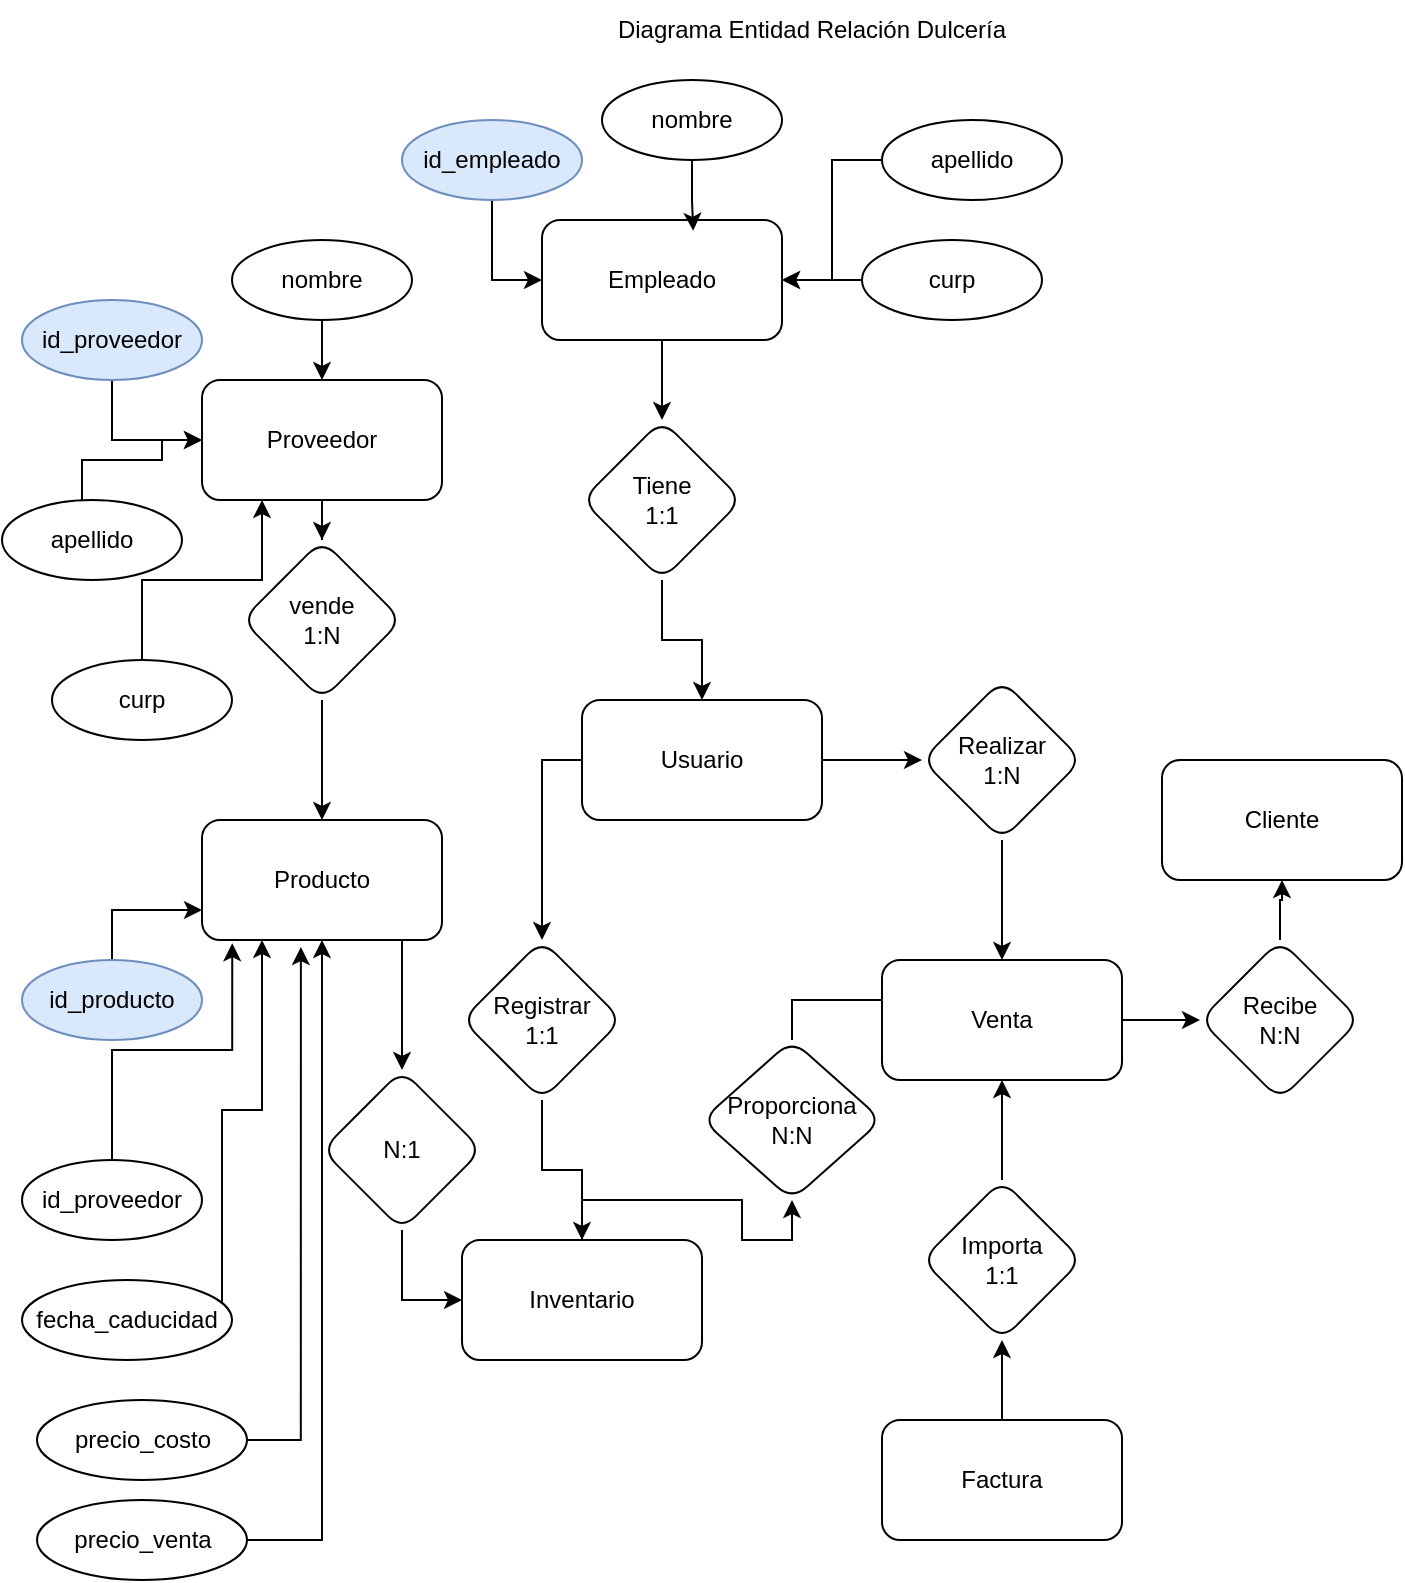 <mxfile version="28.2.4">
  <diagram name="Página-1" id="YRL-R1P661uPFz0FJ1Wq">
    <mxGraphModel dx="1123" dy="616" grid="1" gridSize="10" guides="1" tooltips="1" connect="1" arrows="1" fold="1" page="1" pageScale="1" pageWidth="827" pageHeight="1169" math="0" shadow="0">
      <root>
        <mxCell id="0" />
        <mxCell id="1" parent="0" />
        <mxCell id="enX2_YqvGUqd8-A0arO4-49" value="" style="edgeStyle=orthogonalEdgeStyle;rounded=0;orthogonalLoop=1;jettySize=auto;html=1;entryX=0;entryY=0.5;entryDx=0;entryDy=0;" parent="1" source="enX2_YqvGUqd8-A0arO4-51" target="enX2_YqvGUqd8-A0arO4-6" edge="1">
          <mxGeometry relative="1" as="geometry" />
        </mxCell>
        <mxCell id="enX2_YqvGUqd8-A0arO4-1" value="Inventario" style="rounded=1;whiteSpace=wrap;html=1;" parent="1" vertex="1">
          <mxGeometry x="230" y="630" width="120" height="60" as="geometry" />
        </mxCell>
        <mxCell id="enX2_YqvGUqd8-A0arO4-2" value="Cliente" style="rounded=1;whiteSpace=wrap;html=1;" parent="1" vertex="1">
          <mxGeometry x="580" y="390" width="120" height="60" as="geometry" />
        </mxCell>
        <mxCell id="enX2_YqvGUqd8-A0arO4-18" value="" style="edgeStyle=orthogonalEdgeStyle;rounded=0;orthogonalLoop=1;jettySize=auto;html=1;" parent="1" source="enX2_YqvGUqd8-A0arO4-3" target="enX2_YqvGUqd8-A0arO4-17" edge="1">
          <mxGeometry relative="1" as="geometry" />
        </mxCell>
        <mxCell id="enX2_YqvGUqd8-A0arO4-3" value="Proveedor" style="rounded=1;whiteSpace=wrap;html=1;" parent="1" vertex="1">
          <mxGeometry x="100" y="200" width="120" height="60" as="geometry" />
        </mxCell>
        <mxCell id="enX2_YqvGUqd8-A0arO4-21" value="" style="edgeStyle=orthogonalEdgeStyle;rounded=0;orthogonalLoop=1;jettySize=auto;html=1;" parent="1" source="enX2_YqvGUqd8-A0arO4-4" target="enX2_YqvGUqd8-A0arO4-20" edge="1">
          <mxGeometry relative="1" as="geometry" />
        </mxCell>
        <mxCell id="enX2_YqvGUqd8-A0arO4-4" value="Empleado&lt;span style=&quot;color: rgba(0, 0, 0, 0); font-family: monospace; font-size: 0px; text-align: start; text-wrap-mode: nowrap;&quot;&gt;%3CmxGraphModel%3E%3Croot%3E%3CmxCell%20id%3D%220%22%2F%3E%3CmxCell%20id%3D%221%22%20parent%3D%220%22%2F%3E%3CmxCell%20id%3D%222%22%20value%3D%22Proveedor%22%20style%3D%22rounded%3D1%3BwhiteSpace%3Dwrap%3Bhtml%3D1%3B%22%20vertex%3D%221%22%20parent%3D%221%22%3E%3CmxGeometry%20x%3D%22380%22%20y%3D%22120%22%20width%3D%22120%22%20height%3D%2260%22%20as%3D%22geometry%22%2F%3E%3C%2FmxCell%3E%3C%2Froot%3E%3C%2FmxGraphModel%3E&lt;/span&gt;" style="rounded=1;whiteSpace=wrap;html=1;" parent="1" vertex="1">
          <mxGeometry x="270" y="120" width="120" height="60" as="geometry" />
        </mxCell>
        <mxCell id="enX2_YqvGUqd8-A0arO4-27" style="edgeStyle=orthogonalEdgeStyle;rounded=0;orthogonalLoop=1;jettySize=auto;html=1;exitX=0;exitY=0.5;exitDx=0;exitDy=0;entryX=0.5;entryY=0;entryDx=0;entryDy=0;" parent="1" source="enX2_YqvGUqd8-A0arO4-5" target="enX2_YqvGUqd8-A0arO4-23" edge="1">
          <mxGeometry relative="1" as="geometry" />
        </mxCell>
        <mxCell id="enX2_YqvGUqd8-A0arO4-33" value="" style="edgeStyle=orthogonalEdgeStyle;rounded=0;orthogonalLoop=1;jettySize=auto;html=1;" parent="1" source="enX2_YqvGUqd8-A0arO4-5" target="enX2_YqvGUqd8-A0arO4-32" edge="1">
          <mxGeometry relative="1" as="geometry" />
        </mxCell>
        <mxCell id="enX2_YqvGUqd8-A0arO4-5" value="Usuario" style="rounded=1;whiteSpace=wrap;html=1;" parent="1" vertex="1">
          <mxGeometry x="290" y="360" width="120" height="60" as="geometry" />
        </mxCell>
        <mxCell id="enX2_YqvGUqd8-A0arO4-31" style="edgeStyle=orthogonalEdgeStyle;rounded=0;orthogonalLoop=1;jettySize=auto;html=1;entryX=0.5;entryY=1;entryDx=0;entryDy=0;" parent="1" source="enX2_YqvGUqd8-A0arO4-41" target="enX2_YqvGUqd8-A0arO4-2" edge="1">
          <mxGeometry relative="1" as="geometry" />
        </mxCell>
        <mxCell id="enX2_YqvGUqd8-A0arO4-42" value="" style="edgeStyle=orthogonalEdgeStyle;rounded=0;orthogonalLoop=1;jettySize=auto;html=1;" parent="1" source="enX2_YqvGUqd8-A0arO4-6" target="enX2_YqvGUqd8-A0arO4-41" edge="1">
          <mxGeometry relative="1" as="geometry" />
        </mxCell>
        <mxCell id="enX2_YqvGUqd8-A0arO4-6" value="Venta" style="rounded=1;whiteSpace=wrap;html=1;" parent="1" vertex="1">
          <mxGeometry x="440" y="490" width="120" height="60" as="geometry" />
        </mxCell>
        <mxCell id="enX2_YqvGUqd8-A0arO4-29" value="" style="edgeStyle=orthogonalEdgeStyle;rounded=0;orthogonalLoop=1;jettySize=auto;html=1;" parent="1" source="enX2_YqvGUqd8-A0arO4-7" target="enX2_YqvGUqd8-A0arO4-28" edge="1">
          <mxGeometry relative="1" as="geometry" />
        </mxCell>
        <mxCell id="enX2_YqvGUqd8-A0arO4-7" value="Factura" style="rounded=1;whiteSpace=wrap;html=1;" parent="1" vertex="1">
          <mxGeometry x="440" y="720" width="120" height="60" as="geometry" />
        </mxCell>
        <mxCell id="enX2_YqvGUqd8-A0arO4-14" value="" style="edgeStyle=orthogonalEdgeStyle;rounded=0;orthogonalLoop=1;jettySize=auto;html=1;" parent="1" source="enX2_YqvGUqd8-A0arO4-8" target="enX2_YqvGUqd8-A0arO4-13" edge="1">
          <mxGeometry relative="1" as="geometry">
            <Array as="points">
              <mxPoint x="200" y="490" />
              <mxPoint x="200" y="490" />
            </Array>
          </mxGeometry>
        </mxCell>
        <mxCell id="enX2_YqvGUqd8-A0arO4-8" value="Producto" style="rounded=1;whiteSpace=wrap;html=1;" parent="1" vertex="1">
          <mxGeometry x="100" y="420" width="120" height="60" as="geometry" />
        </mxCell>
        <mxCell id="enX2_YqvGUqd8-A0arO4-9" value="Diagrama Entidad Relación Dulcería" style="text;strokeColor=none;align=center;fillColor=none;html=1;verticalAlign=middle;whiteSpace=wrap;rounded=0;" parent="1" vertex="1">
          <mxGeometry x="220" y="10" width="370" height="30" as="geometry" />
        </mxCell>
        <mxCell id="enX2_YqvGUqd8-A0arO4-15" style="edgeStyle=orthogonalEdgeStyle;rounded=0;orthogonalLoop=1;jettySize=auto;html=1;entryX=0;entryY=0.5;entryDx=0;entryDy=0;" parent="1" source="enX2_YqvGUqd8-A0arO4-13" target="enX2_YqvGUqd8-A0arO4-1" edge="1">
          <mxGeometry relative="1" as="geometry" />
        </mxCell>
        <mxCell id="enX2_YqvGUqd8-A0arO4-13" value="N:1" style="rhombus;whiteSpace=wrap;html=1;rounded=1;" parent="1" vertex="1">
          <mxGeometry x="160" y="545" width="80" height="80" as="geometry" />
        </mxCell>
        <mxCell id="enX2_YqvGUqd8-A0arO4-19" style="edgeStyle=orthogonalEdgeStyle;rounded=0;orthogonalLoop=1;jettySize=auto;html=1;entryX=0.5;entryY=0;entryDx=0;entryDy=0;" parent="1" source="enX2_YqvGUqd8-A0arO4-17" target="enX2_YqvGUqd8-A0arO4-8" edge="1">
          <mxGeometry relative="1" as="geometry" />
        </mxCell>
        <mxCell id="enX2_YqvGUqd8-A0arO4-17" value="vende&lt;div&gt;1:N&lt;/div&gt;" style="rhombus;whiteSpace=wrap;html=1;rounded=1;" parent="1" vertex="1">
          <mxGeometry x="120" y="280" width="80" height="80" as="geometry" />
        </mxCell>
        <mxCell id="enX2_YqvGUqd8-A0arO4-22" style="edgeStyle=orthogonalEdgeStyle;rounded=0;orthogonalLoop=1;jettySize=auto;html=1;entryX=0.5;entryY=0;entryDx=0;entryDy=0;" parent="1" source="enX2_YqvGUqd8-A0arO4-20" target="enX2_YqvGUqd8-A0arO4-5" edge="1">
          <mxGeometry relative="1" as="geometry" />
        </mxCell>
        <mxCell id="enX2_YqvGUqd8-A0arO4-20" value="Tiene&lt;div&gt;1:1&lt;/div&gt;" style="rhombus;whiteSpace=wrap;html=1;rounded=1;" parent="1" vertex="1">
          <mxGeometry x="290" y="220" width="80" height="80" as="geometry" />
        </mxCell>
        <mxCell id="enX2_YqvGUqd8-A0arO4-26" style="edgeStyle=orthogonalEdgeStyle;rounded=0;orthogonalLoop=1;jettySize=auto;html=1;exitX=0.5;exitY=1;exitDx=0;exitDy=0;entryX=0.5;entryY=0;entryDx=0;entryDy=0;" parent="1" source="enX2_YqvGUqd8-A0arO4-23" target="enX2_YqvGUqd8-A0arO4-1" edge="1">
          <mxGeometry relative="1" as="geometry" />
        </mxCell>
        <mxCell id="enX2_YqvGUqd8-A0arO4-23" value="&lt;div&gt;Registrar&lt;/div&gt;1:1" style="rhombus;whiteSpace=wrap;html=1;rounded=1;" parent="1" vertex="1">
          <mxGeometry x="230" y="480" width="80" height="80" as="geometry" />
        </mxCell>
        <mxCell id="enX2_YqvGUqd8-A0arO4-30" style="edgeStyle=orthogonalEdgeStyle;rounded=0;orthogonalLoop=1;jettySize=auto;html=1;entryX=0.5;entryY=1;entryDx=0;entryDy=0;" parent="1" source="enX2_YqvGUqd8-A0arO4-28" target="enX2_YqvGUqd8-A0arO4-6" edge="1">
          <mxGeometry relative="1" as="geometry" />
        </mxCell>
        <mxCell id="enX2_YqvGUqd8-A0arO4-28" value="Importa&lt;div&gt;1:1&lt;/div&gt;" style="rhombus;whiteSpace=wrap;html=1;rounded=1;" parent="1" vertex="1">
          <mxGeometry x="460" y="600" width="80" height="80" as="geometry" />
        </mxCell>
        <mxCell id="enX2_YqvGUqd8-A0arO4-34" style="edgeStyle=orthogonalEdgeStyle;rounded=0;orthogonalLoop=1;jettySize=auto;html=1;entryX=0.5;entryY=0;entryDx=0;entryDy=0;" parent="1" source="enX2_YqvGUqd8-A0arO4-32" target="enX2_YqvGUqd8-A0arO4-6" edge="1">
          <mxGeometry relative="1" as="geometry" />
        </mxCell>
        <mxCell id="enX2_YqvGUqd8-A0arO4-32" value="&lt;div&gt;Realizar&lt;/div&gt;1:N" style="rhombus;whiteSpace=wrap;html=1;rounded=1;" parent="1" vertex="1">
          <mxGeometry x="460" y="350" width="80" height="80" as="geometry" />
        </mxCell>
        <mxCell id="enX2_YqvGUqd8-A0arO4-41" value="Recibe&lt;div&gt;N:N&lt;/div&gt;" style="rhombus;whiteSpace=wrap;html=1;rounded=1;" parent="1" vertex="1">
          <mxGeometry x="599" y="480" width="80" height="80" as="geometry" />
        </mxCell>
        <mxCell id="enX2_YqvGUqd8-A0arO4-52" value="" style="edgeStyle=orthogonalEdgeStyle;rounded=0;orthogonalLoop=1;jettySize=auto;html=1;entryX=0.5;entryY=1;entryDx=0;entryDy=0;" parent="1" source="enX2_YqvGUqd8-A0arO4-1" target="enX2_YqvGUqd8-A0arO4-51" edge="1">
          <mxGeometry relative="1" as="geometry">
            <mxPoint x="350" y="660" as="sourcePoint" />
            <mxPoint x="440" y="520" as="targetPoint" />
          </mxGeometry>
        </mxCell>
        <mxCell id="enX2_YqvGUqd8-A0arO4-51" value="&lt;div&gt;Proporciona&lt;/div&gt;N:N" style="rhombus;whiteSpace=wrap;html=1;rounded=1;" parent="1" vertex="1">
          <mxGeometry x="350" y="530" width="90" height="80" as="geometry" />
        </mxCell>
        <mxCell id="6OPiGLtKQRhlAA7yIBba-9" style="edgeStyle=orthogonalEdgeStyle;rounded=0;orthogonalLoop=1;jettySize=auto;html=1;entryX=0;entryY=0.5;entryDx=0;entryDy=0;" edge="1" parent="1" source="6OPiGLtKQRhlAA7yIBba-1" target="enX2_YqvGUqd8-A0arO4-4">
          <mxGeometry relative="1" as="geometry" />
        </mxCell>
        <mxCell id="6OPiGLtKQRhlAA7yIBba-1" value="id_empleado" style="ellipse;whiteSpace=wrap;html=1;fillColor=#dae8fc;strokeColor=#6c8ebf;" vertex="1" parent="1">
          <mxGeometry x="200" y="70" width="90" height="40" as="geometry" />
        </mxCell>
        <mxCell id="6OPiGLtKQRhlAA7yIBba-2" value="nombre" style="ellipse;whiteSpace=wrap;html=1;" vertex="1" parent="1">
          <mxGeometry x="300" y="50" width="90" height="40" as="geometry" />
        </mxCell>
        <mxCell id="6OPiGLtKQRhlAA7yIBba-7" style="edgeStyle=orthogonalEdgeStyle;rounded=0;orthogonalLoop=1;jettySize=auto;html=1;entryX=1;entryY=0.5;entryDx=0;entryDy=0;" edge="1" parent="1" source="6OPiGLtKQRhlAA7yIBba-3" target="enX2_YqvGUqd8-A0arO4-4">
          <mxGeometry relative="1" as="geometry" />
        </mxCell>
        <mxCell id="6OPiGLtKQRhlAA7yIBba-3" value="apellido" style="ellipse;whiteSpace=wrap;html=1;" vertex="1" parent="1">
          <mxGeometry x="440" y="70" width="90" height="40" as="geometry" />
        </mxCell>
        <mxCell id="6OPiGLtKQRhlAA7yIBba-6" style="edgeStyle=orthogonalEdgeStyle;rounded=0;orthogonalLoop=1;jettySize=auto;html=1;exitX=0;exitY=0.5;exitDx=0;exitDy=0;entryX=1;entryY=0.5;entryDx=0;entryDy=0;" edge="1" parent="1" source="6OPiGLtKQRhlAA7yIBba-4" target="enX2_YqvGUqd8-A0arO4-4">
          <mxGeometry relative="1" as="geometry" />
        </mxCell>
        <mxCell id="6OPiGLtKQRhlAA7yIBba-4" value="curp" style="ellipse;whiteSpace=wrap;html=1;" vertex="1" parent="1">
          <mxGeometry x="430" y="130" width="90" height="40" as="geometry" />
        </mxCell>
        <mxCell id="6OPiGLtKQRhlAA7yIBba-8" style="edgeStyle=orthogonalEdgeStyle;rounded=0;orthogonalLoop=1;jettySize=auto;html=1;entryX=0.63;entryY=0.09;entryDx=0;entryDy=0;entryPerimeter=0;" edge="1" parent="1" source="6OPiGLtKQRhlAA7yIBba-2" target="enX2_YqvGUqd8-A0arO4-4">
          <mxGeometry relative="1" as="geometry" />
        </mxCell>
        <mxCell id="6OPiGLtKQRhlAA7yIBba-17" style="edgeStyle=orthogonalEdgeStyle;rounded=0;orthogonalLoop=1;jettySize=auto;html=1;entryX=0;entryY=0.5;entryDx=0;entryDy=0;" edge="1" parent="1" source="6OPiGLtKQRhlAA7yIBba-10" target="enX2_YqvGUqd8-A0arO4-3">
          <mxGeometry relative="1" as="geometry" />
        </mxCell>
        <mxCell id="6OPiGLtKQRhlAA7yIBba-10" value="id_proveedor" style="ellipse;whiteSpace=wrap;html=1;fillColor=#dae8fc;strokeColor=#6c8ebf;" vertex="1" parent="1">
          <mxGeometry x="10" y="160" width="90" height="40" as="geometry" />
        </mxCell>
        <mxCell id="6OPiGLtKQRhlAA7yIBba-11" value="nombre" style="ellipse;whiteSpace=wrap;html=1;" vertex="1" parent="1">
          <mxGeometry x="115" y="130" width="90" height="40" as="geometry" />
        </mxCell>
        <mxCell id="6OPiGLtKQRhlAA7yIBba-12" style="edgeStyle=orthogonalEdgeStyle;rounded=0;orthogonalLoop=1;jettySize=auto;html=1;entryX=0.5;entryY=0;entryDx=0;entryDy=0;" edge="1" parent="1" source="6OPiGLtKQRhlAA7yIBba-11" target="enX2_YqvGUqd8-A0arO4-3">
          <mxGeometry relative="1" as="geometry">
            <mxPoint x="176" y="215" as="targetPoint" />
          </mxGeometry>
        </mxCell>
        <mxCell id="6OPiGLtKQRhlAA7yIBba-15" style="edgeStyle=orthogonalEdgeStyle;rounded=0;orthogonalLoop=1;jettySize=auto;html=1;entryX=0;entryY=0.5;entryDx=0;entryDy=0;" edge="1" parent="1" source="6OPiGLtKQRhlAA7yIBba-13" target="enX2_YqvGUqd8-A0arO4-3">
          <mxGeometry relative="1" as="geometry">
            <Array as="points">
              <mxPoint x="40" y="240" />
              <mxPoint x="80" y="240" />
              <mxPoint x="80" y="230" />
            </Array>
          </mxGeometry>
        </mxCell>
        <mxCell id="6OPiGLtKQRhlAA7yIBba-13" value="apellido" style="ellipse;whiteSpace=wrap;html=1;" vertex="1" parent="1">
          <mxGeometry y="260" width="90" height="40" as="geometry" />
        </mxCell>
        <mxCell id="6OPiGLtKQRhlAA7yIBba-16" style="edgeStyle=orthogonalEdgeStyle;rounded=0;orthogonalLoop=1;jettySize=auto;html=1;entryX=0.25;entryY=1;entryDx=0;entryDy=0;" edge="1" parent="1" source="6OPiGLtKQRhlAA7yIBba-14" target="enX2_YqvGUqd8-A0arO4-3">
          <mxGeometry relative="1" as="geometry" />
        </mxCell>
        <mxCell id="6OPiGLtKQRhlAA7yIBba-14" value="curp" style="ellipse;whiteSpace=wrap;html=1;" vertex="1" parent="1">
          <mxGeometry x="25" y="340" width="90" height="40" as="geometry" />
        </mxCell>
        <mxCell id="6OPiGLtKQRhlAA7yIBba-20" style="edgeStyle=orthogonalEdgeStyle;rounded=0;orthogonalLoop=1;jettySize=auto;html=1;entryX=0;entryY=0.75;entryDx=0;entryDy=0;" edge="1" parent="1" source="6OPiGLtKQRhlAA7yIBba-18" target="enX2_YqvGUqd8-A0arO4-8">
          <mxGeometry relative="1" as="geometry" />
        </mxCell>
        <mxCell id="6OPiGLtKQRhlAA7yIBba-18" value="id_producto" style="ellipse;whiteSpace=wrap;html=1;fillColor=#dae8fc;strokeColor=#6c8ebf;" vertex="1" parent="1">
          <mxGeometry x="10" y="490" width="90" height="40" as="geometry" />
        </mxCell>
        <mxCell id="6OPiGLtKQRhlAA7yIBba-21" value="id_proveedor" style="ellipse;whiteSpace=wrap;html=1;" vertex="1" parent="1">
          <mxGeometry x="10" y="590" width="90" height="40" as="geometry" />
        </mxCell>
        <mxCell id="6OPiGLtKQRhlAA7yIBba-22" style="edgeStyle=orthogonalEdgeStyle;rounded=0;orthogonalLoop=1;jettySize=auto;html=1;entryX=0.126;entryY=1.027;entryDx=0;entryDy=0;entryPerimeter=0;" edge="1" parent="1" source="6OPiGLtKQRhlAA7yIBba-21" target="enX2_YqvGUqd8-A0arO4-8">
          <mxGeometry relative="1" as="geometry" />
        </mxCell>
        <mxCell id="6OPiGLtKQRhlAA7yIBba-23" value="fecha_caducidad" style="ellipse;whiteSpace=wrap;html=1;" vertex="1" parent="1">
          <mxGeometry x="10" y="650" width="105" height="40" as="geometry" />
        </mxCell>
        <mxCell id="6OPiGLtKQRhlAA7yIBba-24" style="edgeStyle=orthogonalEdgeStyle;rounded=0;orthogonalLoop=1;jettySize=auto;html=1;entryX=0.25;entryY=1;entryDx=0;entryDy=0;" edge="1" parent="1" source="6OPiGLtKQRhlAA7yIBba-23" target="enX2_YqvGUqd8-A0arO4-8">
          <mxGeometry relative="1" as="geometry">
            <mxPoint x="130" y="542" as="targetPoint" />
            <Array as="points">
              <mxPoint x="110" y="565" />
              <mxPoint x="130" y="565" />
            </Array>
          </mxGeometry>
        </mxCell>
        <mxCell id="6OPiGLtKQRhlAA7yIBba-25" value="precio_costo" style="ellipse;whiteSpace=wrap;html=1;" vertex="1" parent="1">
          <mxGeometry x="17.5" y="710" width="105" height="40" as="geometry" />
        </mxCell>
        <mxCell id="6OPiGLtKQRhlAA7yIBba-26" style="edgeStyle=orthogonalEdgeStyle;rounded=0;orthogonalLoop=1;jettySize=auto;html=1;entryX=0.412;entryY=1.059;entryDx=0;entryDy=0;entryPerimeter=0;" edge="1" parent="1" source="6OPiGLtKQRhlAA7yIBba-25" target="enX2_YqvGUqd8-A0arO4-8">
          <mxGeometry relative="1" as="geometry">
            <Array as="points">
              <mxPoint x="149" y="730" />
            </Array>
          </mxGeometry>
        </mxCell>
        <mxCell id="6OPiGLtKQRhlAA7yIBba-28" style="edgeStyle=orthogonalEdgeStyle;rounded=0;orthogonalLoop=1;jettySize=auto;html=1;entryX=0.5;entryY=1;entryDx=0;entryDy=0;" edge="1" parent="1" source="6OPiGLtKQRhlAA7yIBba-27" target="enX2_YqvGUqd8-A0arO4-8">
          <mxGeometry relative="1" as="geometry">
            <Array as="points">
              <mxPoint x="160" y="780" />
            </Array>
          </mxGeometry>
        </mxCell>
        <mxCell id="6OPiGLtKQRhlAA7yIBba-27" value="precio_venta" style="ellipse;whiteSpace=wrap;html=1;" vertex="1" parent="1">
          <mxGeometry x="17.5" y="760" width="105" height="40" as="geometry" />
        </mxCell>
      </root>
    </mxGraphModel>
  </diagram>
</mxfile>
